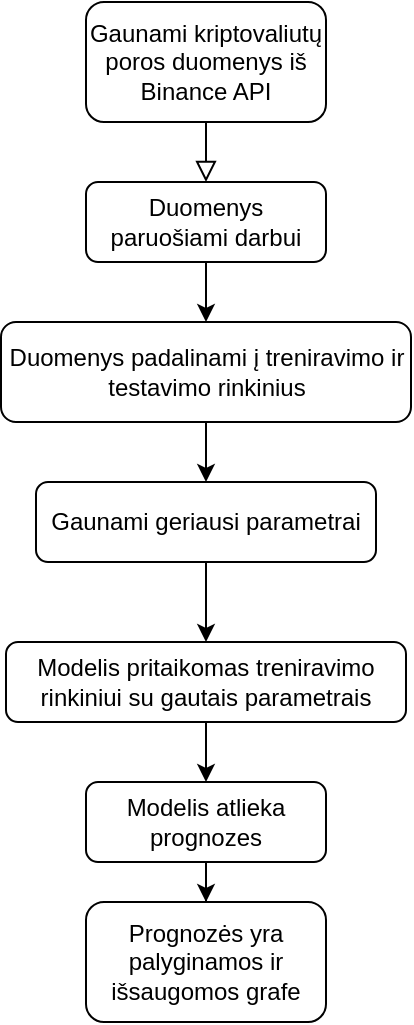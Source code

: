 <mxfile version="18.1.3" type="device"><diagram id="C5RBs43oDa-KdzZeNtuy" name="Page-1"><mxGraphModel dx="1350" dy="793" grid="1" gridSize="10" guides="1" tooltips="1" connect="1" arrows="1" fold="1" page="1" pageScale="1" pageWidth="827" pageHeight="1169" math="0" shadow="0"><root><mxCell id="WIyWlLk6GJQsqaUBKTNV-0"/><mxCell id="WIyWlLk6GJQsqaUBKTNV-1" parent="WIyWlLk6GJQsqaUBKTNV-0"/><mxCell id="WIyWlLk6GJQsqaUBKTNV-2" value="" style="rounded=0;html=1;jettySize=auto;orthogonalLoop=1;fontSize=11;endArrow=block;endFill=0;endSize=8;strokeWidth=1;shadow=0;labelBackgroundColor=none;edgeStyle=orthogonalEdgeStyle;" parent="WIyWlLk6GJQsqaUBKTNV-1" source="WIyWlLk6GJQsqaUBKTNV-3" edge="1"><mxGeometry relative="1" as="geometry"><mxPoint x="220" y="170" as="targetPoint"/></mxGeometry></mxCell><mxCell id="WIyWlLk6GJQsqaUBKTNV-3" value="Gaunami kriptovaliutų poros duomenys iš Binance API" style="rounded=1;whiteSpace=wrap;html=1;fontSize=12;glass=0;strokeWidth=1;shadow=0;" parent="WIyWlLk6GJQsqaUBKTNV-1" vertex="1"><mxGeometry x="160" y="80" width="120" height="60" as="geometry"/></mxCell><mxCell id="ba73HRjK2oASgQPD3s1I-5" style="edgeStyle=orthogonalEdgeStyle;rounded=0;orthogonalLoop=1;jettySize=auto;html=1;" edge="1" parent="WIyWlLk6GJQsqaUBKTNV-1" source="ba73HRjK2oASgQPD3s1I-0" target="ba73HRjK2oASgQPD3s1I-3"><mxGeometry relative="1" as="geometry"/></mxCell><mxCell id="ba73HRjK2oASgQPD3s1I-0" value="Duomenys paruošiami darbui" style="rounded=1;whiteSpace=wrap;html=1;fontSize=12;glass=0;strokeWidth=1;shadow=0;" vertex="1" parent="WIyWlLk6GJQsqaUBKTNV-1"><mxGeometry x="160" y="170" width="120" height="40" as="geometry"/></mxCell><mxCell id="ba73HRjK2oASgQPD3s1I-6" style="edgeStyle=orthogonalEdgeStyle;rounded=0;orthogonalLoop=1;jettySize=auto;html=1;" edge="1" parent="WIyWlLk6GJQsqaUBKTNV-1" source="ba73HRjK2oASgQPD3s1I-3" target="ba73HRjK2oASgQPD3s1I-4"><mxGeometry relative="1" as="geometry"/></mxCell><mxCell id="ba73HRjK2oASgQPD3s1I-3" value="Duomenys padalinami į treniravimo ir testavimo rinkinius" style="rounded=1;whiteSpace=wrap;html=1;fontSize=12;glass=0;strokeWidth=1;shadow=0;" vertex="1" parent="WIyWlLk6GJQsqaUBKTNV-1"><mxGeometry x="117.5" y="240" width="205" height="50" as="geometry"/></mxCell><mxCell id="ba73HRjK2oASgQPD3s1I-14" style="edgeStyle=orthogonalEdgeStyle;rounded=0;orthogonalLoop=1;jettySize=auto;html=1;entryX=0.5;entryY=0;entryDx=0;entryDy=0;" edge="1" parent="WIyWlLk6GJQsqaUBKTNV-1" source="ba73HRjK2oASgQPD3s1I-4" target="ba73HRjK2oASgQPD3s1I-8"><mxGeometry relative="1" as="geometry"/></mxCell><mxCell id="ba73HRjK2oASgQPD3s1I-4" value="Gaunami geriausi parametrai  " style="rounded=1;whiteSpace=wrap;html=1;fontSize=12;glass=0;strokeWidth=1;shadow=0;" vertex="1" parent="WIyWlLk6GJQsqaUBKTNV-1"><mxGeometry x="135" y="320" width="170" height="40" as="geometry"/></mxCell><mxCell id="ba73HRjK2oASgQPD3s1I-10" style="edgeStyle=orthogonalEdgeStyle;rounded=0;orthogonalLoop=1;jettySize=auto;html=1;" edge="1" parent="WIyWlLk6GJQsqaUBKTNV-1" source="ba73HRjK2oASgQPD3s1I-8" target="ba73HRjK2oASgQPD3s1I-9"><mxGeometry relative="1" as="geometry"/></mxCell><mxCell id="ba73HRjK2oASgQPD3s1I-8" value="Modelis pritaikomas treniravimo rinkiniui su gautais parametrais" style="rounded=1;whiteSpace=wrap;html=1;fontSize=12;glass=0;strokeWidth=1;shadow=0;" vertex="1" parent="WIyWlLk6GJQsqaUBKTNV-1"><mxGeometry x="120" y="400" width="200" height="40" as="geometry"/></mxCell><mxCell id="ba73HRjK2oASgQPD3s1I-12" style="edgeStyle=orthogonalEdgeStyle;rounded=0;orthogonalLoop=1;jettySize=auto;html=1;" edge="1" parent="WIyWlLk6GJQsqaUBKTNV-1" source="ba73HRjK2oASgQPD3s1I-9" target="ba73HRjK2oASgQPD3s1I-11"><mxGeometry relative="1" as="geometry"/></mxCell><mxCell id="ba73HRjK2oASgQPD3s1I-9" value="Modelis atlieka prognozes" style="rounded=1;whiteSpace=wrap;html=1;fontSize=12;glass=0;strokeWidth=1;shadow=0;" vertex="1" parent="WIyWlLk6GJQsqaUBKTNV-1"><mxGeometry x="160" y="470" width="120" height="40" as="geometry"/></mxCell><mxCell id="ba73HRjK2oASgQPD3s1I-11" value="Prognozės yra palyginamos ir išsaugomos grafe" style="rounded=1;whiteSpace=wrap;html=1;fontSize=12;glass=0;strokeWidth=1;shadow=0;" vertex="1" parent="WIyWlLk6GJQsqaUBKTNV-1"><mxGeometry x="160" y="530" width="120" height="60" as="geometry"/></mxCell></root></mxGraphModel></diagram></mxfile>